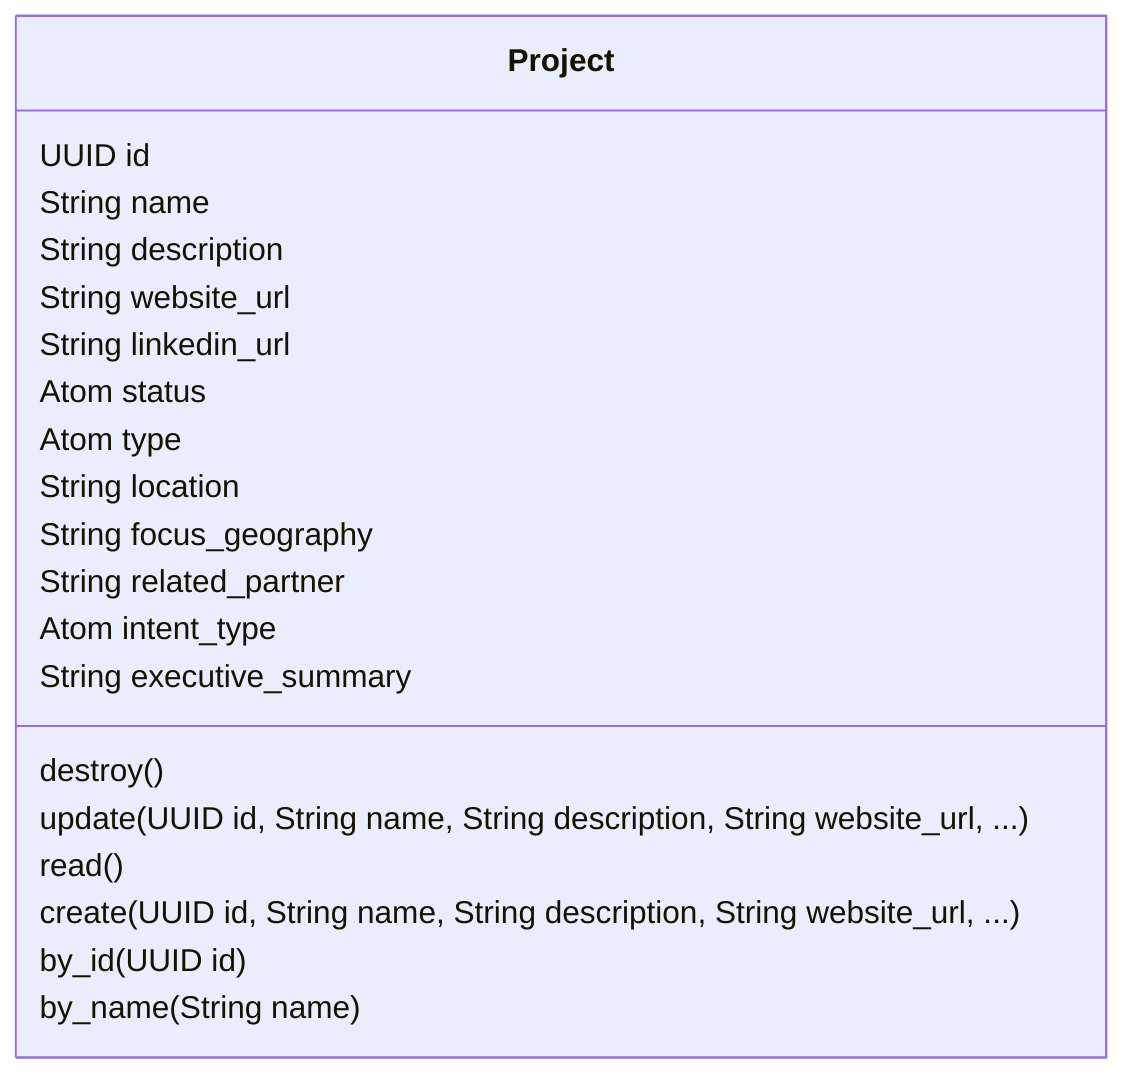 classDiagram
    class Project {
        UUID id
        String name
        String description
        String website_url
        String linkedin_url
        Atom status
        Atom type
        String location
        String focus_geography
        String related_partner
        Atom intent_type
        String executive_summary
        destroy()
        update(UUID id, String name, String description, String website_url, ...)
        read()
        create(UUID id, String name, String description, String website_url, ...)
        by_id(UUID id)
        by_name(String name)
    }